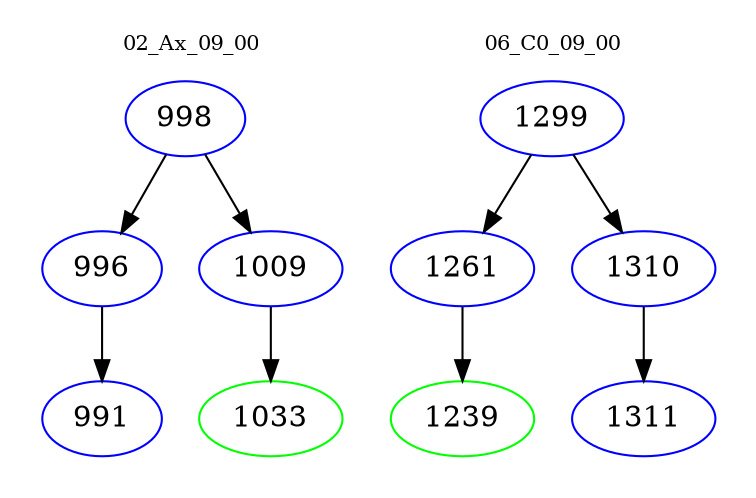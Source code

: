 digraph{
subgraph cluster_0 {
color = white
label = "02_Ax_09_00";
fontsize=10;
T0_998 [label="998", color="blue"]
T0_998 -> T0_996 [color="black"]
T0_996 [label="996", color="blue"]
T0_996 -> T0_991 [color="black"]
T0_991 [label="991", color="blue"]
T0_998 -> T0_1009 [color="black"]
T0_1009 [label="1009", color="blue"]
T0_1009 -> T0_1033 [color="black"]
T0_1033 [label="1033", color="green"]
}
subgraph cluster_1 {
color = white
label = "06_C0_09_00";
fontsize=10;
T1_1299 [label="1299", color="blue"]
T1_1299 -> T1_1261 [color="black"]
T1_1261 [label="1261", color="blue"]
T1_1261 -> T1_1239 [color="black"]
T1_1239 [label="1239", color="green"]
T1_1299 -> T1_1310 [color="black"]
T1_1310 [label="1310", color="blue"]
T1_1310 -> T1_1311 [color="black"]
T1_1311 [label="1311", color="blue"]
}
}
